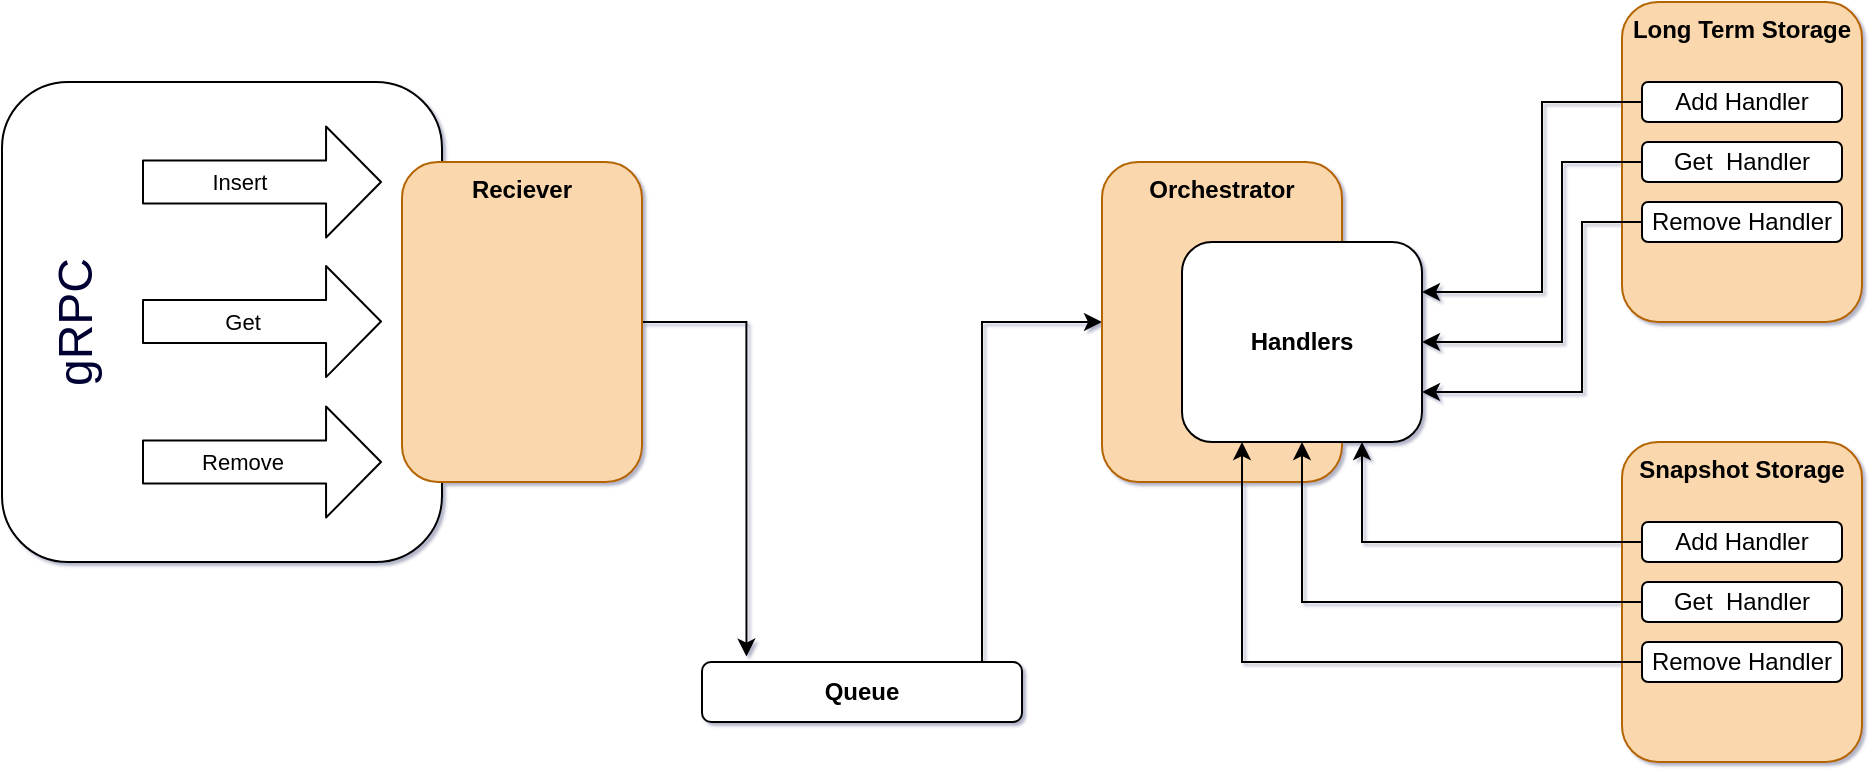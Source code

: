 <mxfile version="14.6.13" type="device"><diagram id="iIdivC38LsfVDR1ABdkK" name="Page-1"><mxGraphModel dx="1217" dy="1863" grid="1" gridSize="10" guides="1" tooltips="1" connect="1" arrows="1" fold="1" page="1" pageScale="1" pageWidth="850" pageHeight="1100" math="0" shadow="1"><root><mxCell id="0"/><mxCell id="1" parent="0"/><mxCell id="IzWn060jCik02_dQ2AG--10" value="&lt;h1&gt;&lt;font color=&quot;#000033&quot; style=&quot;font-weight: normal&quot;&gt;gRPC&lt;/font&gt;&lt;/h1&gt;" style="rounded=1;whiteSpace=wrap;html=1;glass=0;verticalAlign=top;align=center;horizontal=0;" vertex="1" parent="1"><mxGeometry x="60" width="220" height="240" as="geometry"/></mxCell><mxCell id="IzWn060jCik02_dQ2AG--16" style="edgeStyle=orthogonalEdgeStyle;rounded=0;orthogonalLoop=1;jettySize=auto;html=1;exitX=0.25;exitY=0;exitDx=0;exitDy=0;entryX=0;entryY=0.5;entryDx=0;entryDy=0;" edge="1" parent="1" source="IzWn060jCik02_dQ2AG--2" target="IzWn060jCik02_dQ2AG--14"><mxGeometry relative="1" as="geometry"><Array as="points"><mxPoint x="550" y="290"/><mxPoint x="550" y="120"/></Array></mxGeometry></mxCell><mxCell id="IzWn060jCik02_dQ2AG--2" value="&lt;b&gt;Queue&lt;/b&gt;" style="rounded=1;whiteSpace=wrap;html=1;" vertex="1" parent="1"><mxGeometry x="410" y="290" width="160" height="30" as="geometry"/></mxCell><mxCell id="IzWn060jCik02_dQ2AG--15" style="edgeStyle=orthogonalEdgeStyle;rounded=0;orthogonalLoop=1;jettySize=auto;html=1;exitX=1;exitY=0.5;exitDx=0;exitDy=0;entryX=0.139;entryY=-0.09;entryDx=0;entryDy=0;entryPerimeter=0;" edge="1" parent="1" source="IzWn060jCik02_dQ2AG--3" target="IzWn060jCik02_dQ2AG--2"><mxGeometry relative="1" as="geometry"/></mxCell><mxCell id="IzWn060jCik02_dQ2AG--3" value="&lt;b&gt;Reciever&lt;/b&gt;" style="rounded=1;whiteSpace=wrap;html=1;verticalAlign=top;fillColor=#fad7ac;strokeColor=#b46504;" vertex="1" parent="1"><mxGeometry x="260" y="40" width="120" height="160" as="geometry"/></mxCell><mxCell id="IzWn060jCik02_dQ2AG--4" value="" style="shape=flexArrow;endArrow=classic;html=1;width=21.429;endSize=8.824;endWidth=33.129;" edge="1" parent="1"><mxGeometry width="50" height="50" relative="1" as="geometry"><mxPoint x="130" y="50" as="sourcePoint"/><mxPoint x="250" y="50" as="targetPoint"/></mxGeometry></mxCell><mxCell id="IzWn060jCik02_dQ2AG--5" value="Insert&amp;nbsp;" style="edgeLabel;html=1;align=center;verticalAlign=middle;resizable=0;points=[];" vertex="1" connectable="0" parent="IzWn060jCik02_dQ2AG--4"><mxGeometry x="0.283" relative="1" as="geometry"><mxPoint x="-27" as="offset"/></mxGeometry></mxCell><mxCell id="IzWn060jCik02_dQ2AG--6" value="" style="shape=flexArrow;endArrow=classic;html=1;width=21.429;endSize=8.824;endWidth=33.129;" edge="1" parent="1"><mxGeometry width="50" height="50" relative="1" as="geometry"><mxPoint x="130" y="119.76" as="sourcePoint"/><mxPoint x="250" y="119.76" as="targetPoint"/></mxGeometry></mxCell><mxCell id="IzWn060jCik02_dQ2AG--7" value="Get" style="edgeLabel;html=1;align=center;verticalAlign=middle;resizable=0;points=[];" vertex="1" connectable="0" parent="IzWn060jCik02_dQ2AG--6"><mxGeometry x="0.283" relative="1" as="geometry"><mxPoint x="-27" as="offset"/></mxGeometry></mxCell><mxCell id="IzWn060jCik02_dQ2AG--8" value="" style="shape=flexArrow;endArrow=classic;html=1;width=21.429;endSize=8.824;endWidth=33.129;" edge="1" parent="1"><mxGeometry width="50" height="50" relative="1" as="geometry"><mxPoint x="130" y="190" as="sourcePoint"/><mxPoint x="250" y="190" as="targetPoint"/></mxGeometry></mxCell><mxCell id="IzWn060jCik02_dQ2AG--9" value="Remove" style="edgeLabel;html=1;align=center;verticalAlign=middle;resizable=0;points=[];" vertex="1" connectable="0" parent="IzWn060jCik02_dQ2AG--8"><mxGeometry x="0.283" relative="1" as="geometry"><mxPoint x="-27" as="offset"/></mxGeometry></mxCell><mxCell id="IzWn060jCik02_dQ2AG--12" value="&lt;b&gt;Long Term Storage&lt;/b&gt;" style="rounded=1;whiteSpace=wrap;html=1;verticalAlign=top;fillColor=#fad7ac;strokeColor=#b46504;" vertex="1" parent="1"><mxGeometry x="870" y="-40" width="120" height="160" as="geometry"/></mxCell><mxCell id="IzWn060jCik02_dQ2AG--13" value="&lt;b&gt;Snapshot Storage&lt;/b&gt;" style="rounded=1;whiteSpace=wrap;html=1;verticalAlign=top;fillColor=#fad7ac;strokeColor=#b46504;" vertex="1" parent="1"><mxGeometry x="870" y="180" width="120" height="160" as="geometry"/></mxCell><mxCell id="IzWn060jCik02_dQ2AG--14" value="&lt;b&gt;Orchestrator&lt;/b&gt;" style="rounded=1;whiteSpace=wrap;html=1;verticalAlign=top;fillColor=#fad7ac;strokeColor=#b46504;" vertex="1" parent="1"><mxGeometry x="610" y="40" width="120" height="160" as="geometry"/></mxCell><mxCell id="IzWn060jCik02_dQ2AG--26" style="edgeStyle=orthogonalEdgeStyle;rounded=0;orthogonalLoop=1;jettySize=auto;html=1;exitX=0;exitY=0.5;exitDx=0;exitDy=0;entryX=1;entryY=0.25;entryDx=0;entryDy=0;" edge="1" parent="1" source="IzWn060jCik02_dQ2AG--17" target="IzWn060jCik02_dQ2AG--25"><mxGeometry relative="1" as="geometry"><Array as="points"><mxPoint x="830" y="10"/><mxPoint x="830" y="105"/></Array></mxGeometry></mxCell><mxCell id="IzWn060jCik02_dQ2AG--17" value="Add Handler" style="rounded=1;whiteSpace=wrap;html=1;glass=0;align=center;" vertex="1" parent="1"><mxGeometry x="880" width="100" height="20" as="geometry"/></mxCell><mxCell id="IzWn060jCik02_dQ2AG--27" style="edgeStyle=orthogonalEdgeStyle;rounded=0;orthogonalLoop=1;jettySize=auto;html=1;exitX=0;exitY=0.5;exitDx=0;exitDy=0;entryX=1;entryY=0.5;entryDx=0;entryDy=0;" edge="1" parent="1" source="IzWn060jCik02_dQ2AG--18" target="IzWn060jCik02_dQ2AG--25"><mxGeometry relative="1" as="geometry"><Array as="points"><mxPoint x="840" y="40"/><mxPoint x="840" y="130"/></Array></mxGeometry></mxCell><mxCell id="IzWn060jCik02_dQ2AG--18" value="Get&amp;nbsp; Handler" style="rounded=1;whiteSpace=wrap;html=1;glass=0;align=center;" vertex="1" parent="1"><mxGeometry x="880" y="30" width="100" height="20" as="geometry"/></mxCell><mxCell id="IzWn060jCik02_dQ2AG--28" style="edgeStyle=orthogonalEdgeStyle;rounded=0;orthogonalLoop=1;jettySize=auto;html=1;exitX=0;exitY=0.5;exitDx=0;exitDy=0;entryX=1;entryY=0.75;entryDx=0;entryDy=0;" edge="1" parent="1" source="IzWn060jCik02_dQ2AG--21" target="IzWn060jCik02_dQ2AG--25"><mxGeometry relative="1" as="geometry"><Array as="points"><mxPoint x="850" y="70"/><mxPoint x="850" y="155"/></Array></mxGeometry></mxCell><mxCell id="IzWn060jCik02_dQ2AG--21" value="Remove Handler" style="rounded=1;whiteSpace=wrap;html=1;glass=0;align=center;" vertex="1" parent="1"><mxGeometry x="880" y="60" width="100" height="20" as="geometry"/></mxCell><mxCell id="IzWn060jCik02_dQ2AG--29" style="edgeStyle=orthogonalEdgeStyle;rounded=0;orthogonalLoop=1;jettySize=auto;html=1;exitX=0;exitY=0.5;exitDx=0;exitDy=0;entryX=0.75;entryY=1;entryDx=0;entryDy=0;" edge="1" parent="1" source="IzWn060jCik02_dQ2AG--22" target="IzWn060jCik02_dQ2AG--25"><mxGeometry relative="1" as="geometry"/></mxCell><mxCell id="IzWn060jCik02_dQ2AG--22" value="Add Handler" style="rounded=1;whiteSpace=wrap;html=1;glass=0;align=center;" vertex="1" parent="1"><mxGeometry x="880" y="220" width="100" height="20" as="geometry"/></mxCell><mxCell id="IzWn060jCik02_dQ2AG--30" style="edgeStyle=orthogonalEdgeStyle;rounded=0;orthogonalLoop=1;jettySize=auto;html=1;exitX=0;exitY=0.5;exitDx=0;exitDy=0;entryX=0.5;entryY=1;entryDx=0;entryDy=0;" edge="1" parent="1" source="IzWn060jCik02_dQ2AG--23" target="IzWn060jCik02_dQ2AG--25"><mxGeometry relative="1" as="geometry"/></mxCell><mxCell id="IzWn060jCik02_dQ2AG--23" value="Get&amp;nbsp; Handler" style="rounded=1;whiteSpace=wrap;html=1;glass=0;align=center;" vertex="1" parent="1"><mxGeometry x="880" y="250" width="100" height="20" as="geometry"/></mxCell><mxCell id="IzWn060jCik02_dQ2AG--31" style="edgeStyle=orthogonalEdgeStyle;rounded=0;orthogonalLoop=1;jettySize=auto;html=1;exitX=0;exitY=0.5;exitDx=0;exitDy=0;entryX=0.25;entryY=1;entryDx=0;entryDy=0;" edge="1" parent="1" source="IzWn060jCik02_dQ2AG--24" target="IzWn060jCik02_dQ2AG--25"><mxGeometry relative="1" as="geometry"/></mxCell><mxCell id="IzWn060jCik02_dQ2AG--24" value="Remove Handler" style="rounded=1;whiteSpace=wrap;html=1;glass=0;align=center;" vertex="1" parent="1"><mxGeometry x="880" y="280" width="100" height="20" as="geometry"/></mxCell><mxCell id="IzWn060jCik02_dQ2AG--25" value="&lt;b&gt;Handlers&lt;/b&gt;" style="rounded=1;whiteSpace=wrap;html=1;glass=0;align=center;" vertex="1" parent="1"><mxGeometry x="650" y="80" width="120" height="100" as="geometry"/></mxCell></root></mxGraphModel></diagram></mxfile>